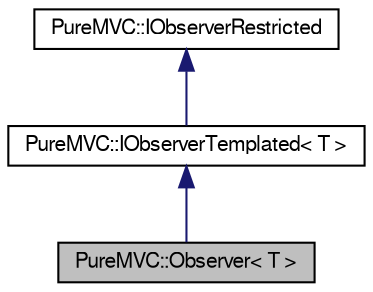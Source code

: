 digraph G
{
  edge [fontname="FreeSans",fontsize="10",labelfontname="FreeSans",labelfontsize="10"];
  node [fontname="FreeSans",fontsize="10",shape=record];
  Node1 [label="PureMVC::Observer\< T \>",height=0.2,width=0.4,color="black", fillcolor="grey75", style="filled" fontcolor="black"];
  Node2 -> Node1 [dir=back,color="midnightblue",fontsize="10",style="solid"];
  Node2 [label="PureMVC::IObserverTemplated\< T \>",height=0.2,width=0.4,color="black", fillcolor="white", style="filled",URL="$class_pure_m_v_c_1_1_i_observer_templated.html",tooltip="The interface definition for a PureMVC Observer."];
  Node3 -> Node2 [dir=back,color="midnightblue",fontsize="10",style="solid"];
  Node3 [label="PureMVC::IObserverRestricted",height=0.2,width=0.4,color="black", fillcolor="white", style="filled",URL="$class_pure_m_v_c_1_1_i_observer_restricted.html",tooltip="An Observer functor interface."];
}
